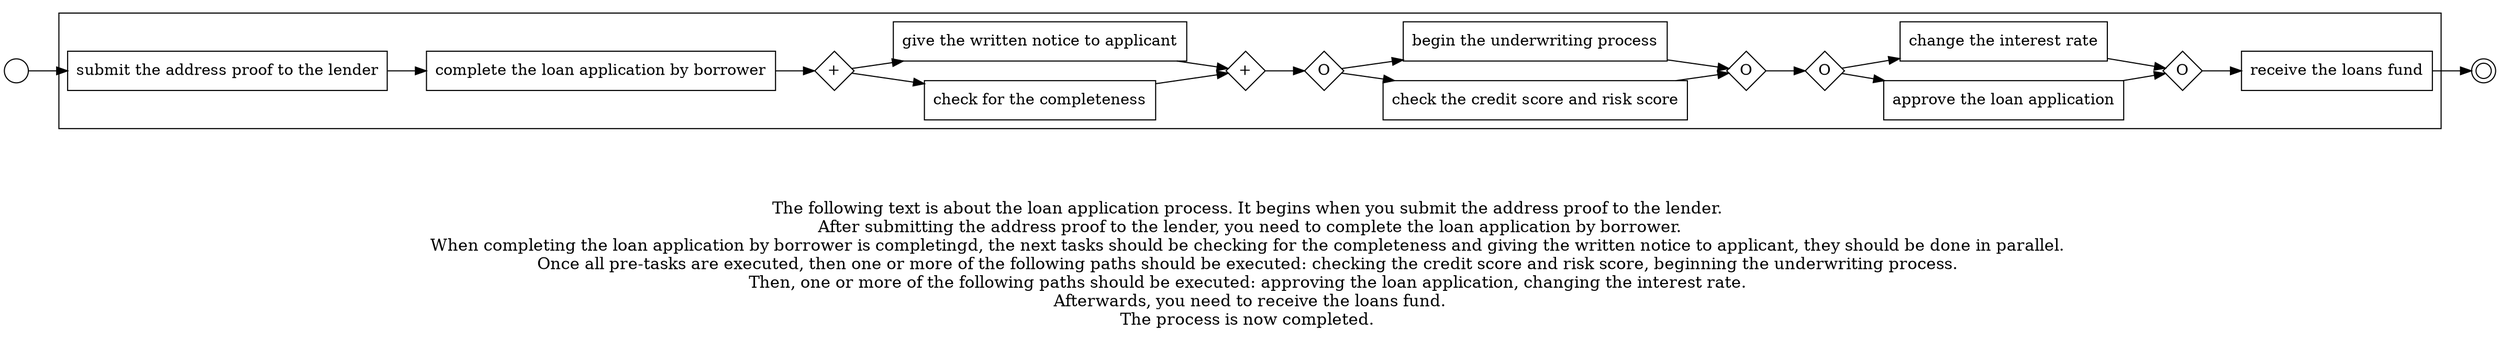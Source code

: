 digraph loan_application_process_32 {
	graph [rankdir=LR]
	START_NODE [label="" shape=circle width=0.3]
	subgraph CLUSTER_0 {
		"submit the address proof to the lender" [shape=box]
		"complete the loan application by borrower" [shape=box]
		"submit the address proof to the lender" -> "complete the loan application by borrower"
		"AND_SPLIT--3. Application processing _S9TA" [label="+" fixedsize=true shape=diamond width=0.5]
		"complete the loan application by borrower" -> "AND_SPLIT--3. Application processing _S9TA"
		"check for the completeness" [shape=box]
		"AND_SPLIT--3. Application processing _S9TA" -> "check for the completeness"
		"give the written notice to applicant" [shape=box]
		"AND_SPLIT--3. Application processing _S9TA" -> "give the written notice to applicant"
		"AND_JOIN--3. Application processing _S9TA" [label="+" fixedsize=true shape=diamond width=0.5]
		"check for the completeness" -> "AND_JOIN--3. Application processing _S9TA"
		"give the written notice to applicant" -> "AND_JOIN--3. Application processing _S9TA"
		"OR_SPLIT--4. Underwriting process_HBGS" [label=O fixedsize=true shape=diamond width=0.5]
		"AND_JOIN--3. Application processing _S9TA" -> "OR_SPLIT--4. Underwriting process_HBGS"
		"check the credit score and risk score" [shape=box]
		"OR_SPLIT--4. Underwriting process_HBGS" -> "check the credit score and risk score"
		"begin the underwriting process" [shape=box]
		"OR_SPLIT--4. Underwriting process_HBGS" -> "begin the underwriting process"
		"OR_JOIN--4. Underwriting process_HBGS" [label=O fixedsize=true shape=diamond width=0.5]
		"check the credit score and risk score" -> "OR_JOIN--4. Underwriting process_HBGS"
		"begin the underwriting process" -> "OR_JOIN--4. Underwriting process_HBGS"
		"OR_SPLIT--5. Credit decision_L0TT" [label=O fixedsize=true shape=diamond width=0.5]
		"OR_JOIN--4. Underwriting process_HBGS" -> "OR_SPLIT--5. Credit decision_L0TT"
		"approve the loan application" [shape=box]
		"OR_SPLIT--5. Credit decision_L0TT" -> "approve the loan application"
		"change the interest rate" [shape=box]
		"OR_SPLIT--5. Credit decision_L0TT" -> "change the interest rate"
		"OR_JOIN--5. Credit decision_L0TT" [label=O fixedsize=true shape=diamond width=0.5]
		"approve the loan application" -> "OR_JOIN--5. Credit decision_L0TT"
		"change the interest rate" -> "OR_JOIN--5. Credit decision_L0TT"
		"receive the loans fund" [shape=box]
		"OR_JOIN--5. Credit decision_L0TT" -> "receive the loans fund"
	}
	START_NODE -> "submit the address proof to the lender"
	END_NODE [label="" shape=doublecircle width=0.2]
	"receive the loans fund" -> END_NODE
	fontsize=15 label="\n\n
The following text is about the loan application process. It begins when you submit the address proof to the lender. 
After submitting the address proof to the lender, you need to complete the loan application by borrower.
When completing the loan application by borrower is completingd, the next tasks should be checking for the completeness and giving the written notice to applicant, they should be done in parallel. 
Once all pre-tasks are executed, then one or more of the following paths should be executed: checking the credit score and risk score, beginning the underwriting process. 
Then, one or more of the following paths should be executed: approving the loan application, changing the interest rate. 
Afterwards, you need to receive the loans fund.
The process is now completed. 
"
}
